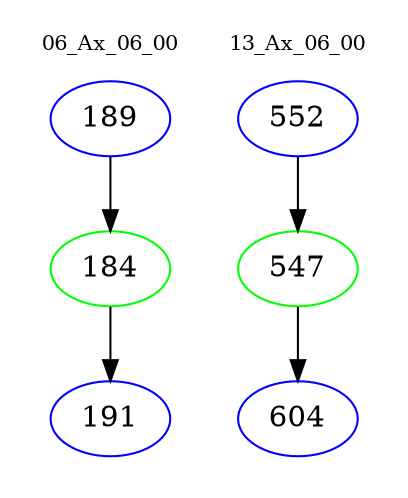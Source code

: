 digraph{
subgraph cluster_0 {
color = white
label = "06_Ax_06_00";
fontsize=10;
T0_189 [label="189", color="blue"]
T0_189 -> T0_184 [color="black"]
T0_184 [label="184", color="green"]
T0_184 -> T0_191 [color="black"]
T0_191 [label="191", color="blue"]
}
subgraph cluster_1 {
color = white
label = "13_Ax_06_00";
fontsize=10;
T1_552 [label="552", color="blue"]
T1_552 -> T1_547 [color="black"]
T1_547 [label="547", color="green"]
T1_547 -> T1_604 [color="black"]
T1_604 [label="604", color="blue"]
}
}
